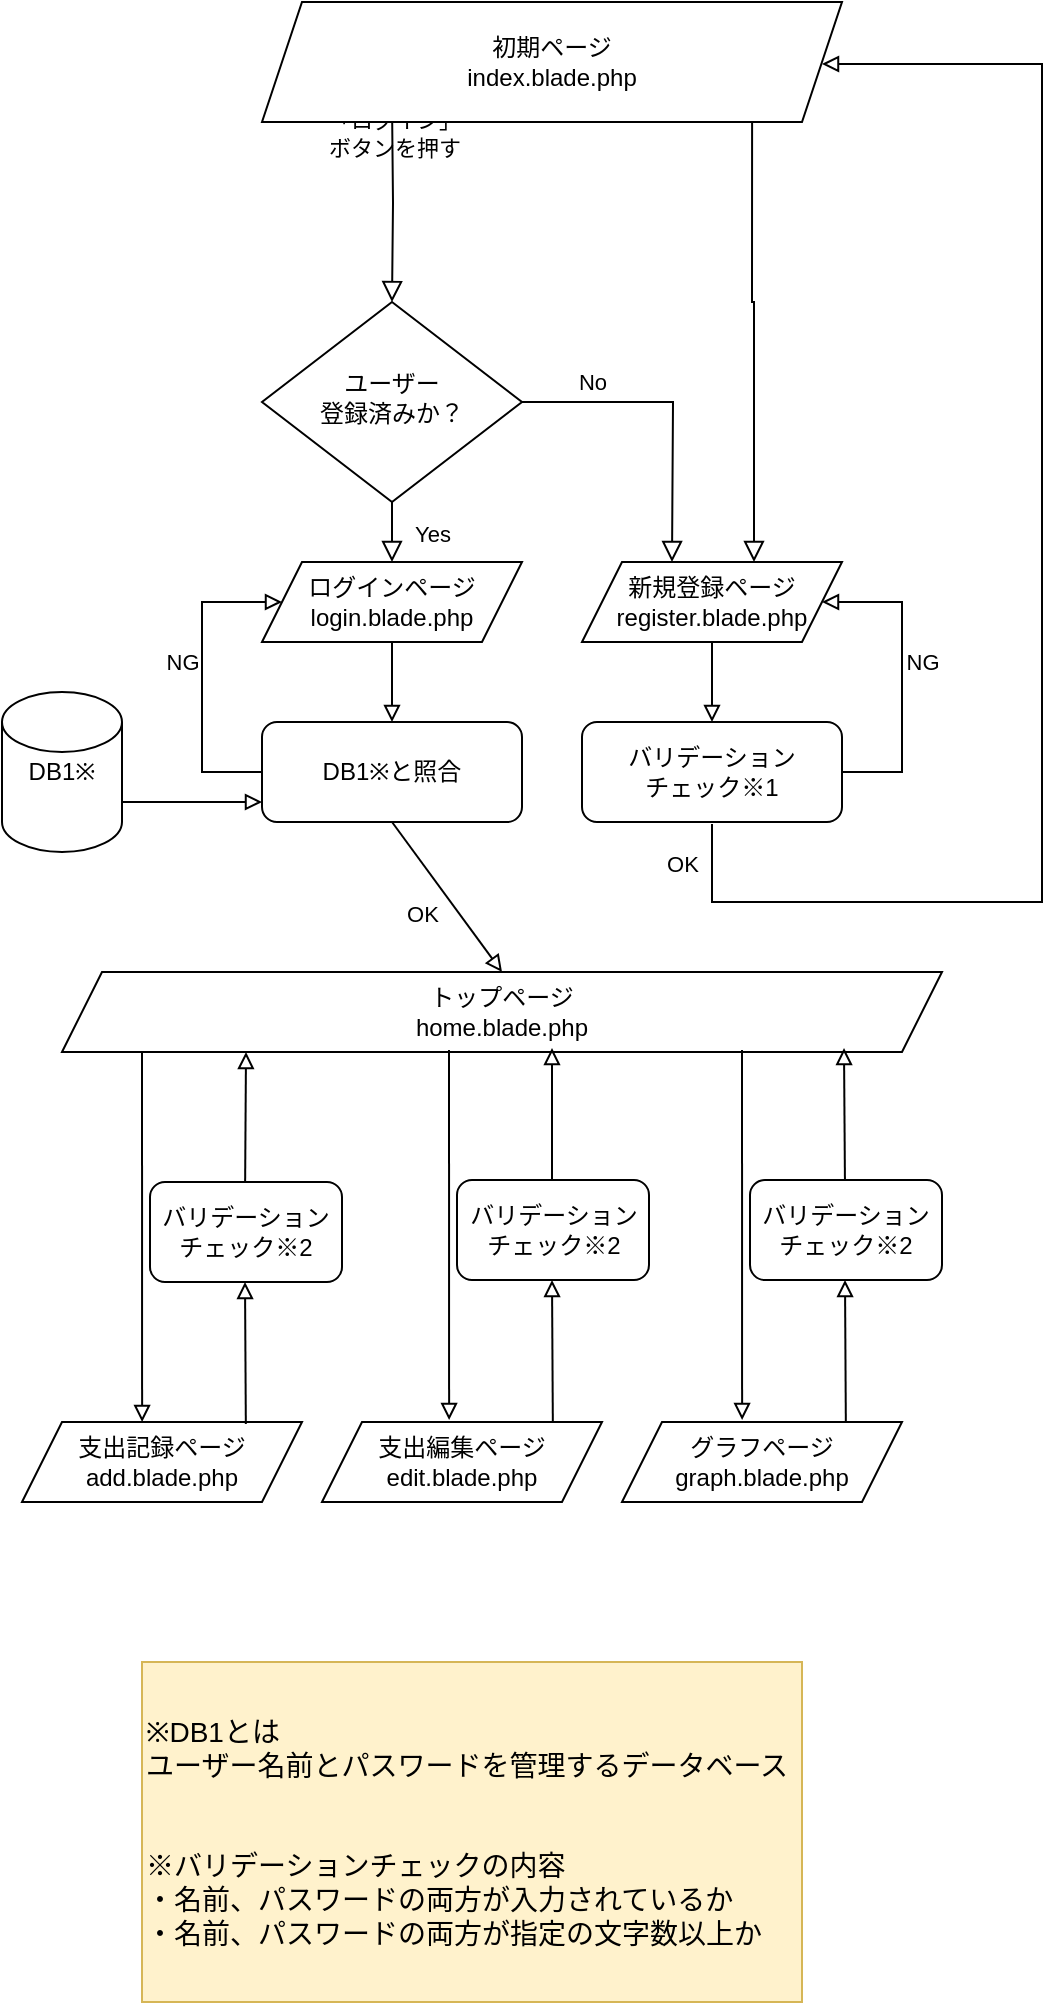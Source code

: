 <mxfile version="13.6.2" type="device"><diagram id="n-H76k1LYC2ALFrvifK2" name="Page-1"><mxGraphModel dx="946" dy="725" grid="1" gridSize="10" guides="1" tooltips="1" connect="1" arrows="1" fold="1" page="1" pageScale="1" pageWidth="827" pageHeight="1169" math="0" shadow="0"><root><mxCell id="0"/><mxCell id="1" parent="0"/><mxCell id="DKhwXufUiLrZvdusiHPP-2" value="" style="endArrow=block;html=1;rounded=0;endFill=0;entryX=0.429;entryY=0;entryDx=0;entryDy=0;entryPerimeter=0;" edge="1" parent="1" target="DKhwXufUiLrZvdusiHPP-4"><mxGeometry width="50" height="50" relative="1" as="geometry"><mxPoint x="210" y="545" as="sourcePoint"/><mxPoint x="210" y="615" as="targetPoint"/></mxGeometry></mxCell><mxCell id="DKhwXufUiLrZvdusiHPP-4" value="支出記録ページ&lt;br&gt;add.blade.php" style="shape=parallelogram;perimeter=parallelogramPerimeter;whiteSpace=wrap;html=1;fixedSize=1;" vertex="1" parent="1"><mxGeometry x="150" y="730" width="140" height="40" as="geometry"/></mxCell><mxCell id="DKhwXufUiLrZvdusiHPP-5" value="支出編集ページ&lt;br&gt;edit.blade.php" style="shape=parallelogram;perimeter=parallelogramPerimeter;whiteSpace=wrap;html=1;fixedSize=1;" vertex="1" parent="1"><mxGeometry x="300" y="730" width="140" height="40" as="geometry"/></mxCell><mxCell id="DKhwXufUiLrZvdusiHPP-6" value="グラフページgraph.blade.php" style="shape=parallelogram;perimeter=parallelogramPerimeter;whiteSpace=wrap;html=1;fixedSize=1;" vertex="1" parent="1"><mxGeometry x="450" y="730" width="140" height="40" as="geometry"/></mxCell><mxCell id="DKhwXufUiLrZvdusiHPP-7" value="「ログイン」&lt;br&gt;ボタンを押す" style="rounded=0;html=1;jettySize=auto;orthogonalLoop=1;fontSize=11;endArrow=block;endFill=0;endSize=8;strokeWidth=1;shadow=0;labelBackgroundColor=none;edgeStyle=orthogonalEdgeStyle;" edge="1" parent="1" target="DKhwXufUiLrZvdusiHPP-10"><mxGeometry y="-35" relative="1" as="geometry"><mxPoint x="335" y="70" as="sourcePoint"/><mxPoint as="offset"/></mxGeometry></mxCell><mxCell id="DKhwXufUiLrZvdusiHPP-8" value="Yes" style="rounded=0;html=1;jettySize=auto;orthogonalLoop=1;fontSize=11;endArrow=block;endFill=0;endSize=8;strokeWidth=1;shadow=0;labelBackgroundColor=none;edgeStyle=orthogonalEdgeStyle;" edge="1" parent="1" source="DKhwXufUiLrZvdusiHPP-10"><mxGeometry y="20" relative="1" as="geometry"><mxPoint as="offset"/><mxPoint x="335" y="300" as="targetPoint"/></mxGeometry></mxCell><mxCell id="DKhwXufUiLrZvdusiHPP-9" value="No" style="edgeStyle=orthogonalEdgeStyle;rounded=0;html=1;jettySize=auto;orthogonalLoop=1;fontSize=11;endArrow=block;endFill=0;endSize=8;strokeWidth=1;shadow=0;labelBackgroundColor=none;" edge="1" parent="1" source="DKhwXufUiLrZvdusiHPP-10"><mxGeometry x="-0.548" y="10" relative="1" as="geometry"><mxPoint as="offset"/><mxPoint x="475" y="300" as="targetPoint"/></mxGeometry></mxCell><mxCell id="DKhwXufUiLrZvdusiHPP-10" value="ユーザー&lt;br&gt;登録済みか？" style="rhombus;whiteSpace=wrap;html=1;shadow=0;fontFamily=Helvetica;fontSize=12;align=center;strokeWidth=1;spacing=6;spacingTop=-4;" vertex="1" parent="1"><mxGeometry x="270" y="170" width="130" height="100" as="geometry"/></mxCell><mxCell id="DKhwXufUiLrZvdusiHPP-11" value="「新規登録」&lt;br&gt;ボタンを押す" style="rounded=0;html=1;jettySize=auto;orthogonalLoop=1;fontSize=11;endArrow=block;endFill=0;endSize=8;strokeWidth=1;shadow=0;labelBackgroundColor=none;edgeStyle=orthogonalEdgeStyle;exitX=0.845;exitY=1;exitDx=0;exitDy=0;exitPerimeter=0;" edge="1" parent="1" source="DKhwXufUiLrZvdusiHPP-12"><mxGeometry x="-0.182" y="67" relative="1" as="geometry"><mxPoint x="475.12" y="90" as="sourcePoint"/><mxPoint x="516" y="300" as="targetPoint"/><Array as="points"><mxPoint x="516" y="170"/></Array><mxPoint x="-22" y="-50" as="offset"/></mxGeometry></mxCell><mxCell id="DKhwXufUiLrZvdusiHPP-12" value="初期ページ&lt;br&gt;index.blade.php" style="shape=parallelogram;perimeter=parallelogramPerimeter;whiteSpace=wrap;html=1;fixedSize=1;" vertex="1" parent="1"><mxGeometry x="270" y="20" width="290" height="60" as="geometry"/></mxCell><mxCell id="DKhwXufUiLrZvdusiHPP-13" value="ログインページ&lt;br&gt;login.blade.php" style="shape=parallelogram;perimeter=parallelogramPerimeter;whiteSpace=wrap;html=1;fixedSize=1;" vertex="1" parent="1"><mxGeometry x="270" y="300" width="130" height="40" as="geometry"/></mxCell><mxCell id="DKhwXufUiLrZvdusiHPP-14" value="新規登録ページ&lt;br&gt;register.blade.php" style="shape=parallelogram;perimeter=parallelogramPerimeter;whiteSpace=wrap;html=1;fixedSize=1;" vertex="1" parent="1"><mxGeometry x="430" y="300" width="130" height="40" as="geometry"/></mxCell><mxCell id="DKhwXufUiLrZvdusiHPP-15" value="NG" style="edgeStyle=orthogonalEdgeStyle;rounded=0;orthogonalLoop=1;jettySize=auto;html=1;exitX=0;exitY=0.5;exitDx=0;exitDy=0;endArrow=block;endFill=0;entryX=0;entryY=0.5;entryDx=0;entryDy=0;" edge="1" parent="1" source="DKhwXufUiLrZvdusiHPP-16" target="DKhwXufUiLrZvdusiHPP-13"><mxGeometry x="0.097" y="10" relative="1" as="geometry"><mxPoint x="240" y="310" as="targetPoint"/><Array as="points"><mxPoint x="240" y="405"/><mxPoint x="240" y="320"/></Array><mxPoint as="offset"/></mxGeometry></mxCell><mxCell id="DKhwXufUiLrZvdusiHPP-16" value="DB1※と照合" style="rounded=1;whiteSpace=wrap;html=1;" vertex="1" parent="1"><mxGeometry x="270" y="380" width="130" height="50" as="geometry"/></mxCell><mxCell id="DKhwXufUiLrZvdusiHPP-17" value="" style="endArrow=block;html=1;endFill=0;exitX=0.5;exitY=1;exitDx=0;exitDy=0;entryX=0.5;entryY=0;entryDx=0;entryDy=0;" edge="1" parent="1" source="DKhwXufUiLrZvdusiHPP-13" target="DKhwXufUiLrZvdusiHPP-16"><mxGeometry width="50" height="50" relative="1" as="geometry"><mxPoint x="460" y="500" as="sourcePoint"/><mxPoint x="460" y="550" as="targetPoint"/></mxGeometry></mxCell><mxCell id="DKhwXufUiLrZvdusiHPP-18" value="" style="endArrow=block;html=1;endFill=0;exitX=0.5;exitY=1;exitDx=0;exitDy=0;entryX=0.5;entryY=0;entryDx=0;entryDy=0;rounded=0;" edge="1" parent="1" target="DKhwXufUiLrZvdusiHPP-19"><mxGeometry width="50" height="50" relative="1" as="geometry"><mxPoint x="495" y="340" as="sourcePoint"/><mxPoint x="620" y="550" as="targetPoint"/></mxGeometry></mxCell><mxCell id="DKhwXufUiLrZvdusiHPP-19" value="バリデーション&lt;br&gt;チェック※1" style="rounded=1;whiteSpace=wrap;html=1;" vertex="1" parent="1"><mxGeometry x="430" y="380" width="130" height="50" as="geometry"/></mxCell><mxCell id="DKhwXufUiLrZvdusiHPP-20" value="NG" style="edgeStyle=orthogonalEdgeStyle;rounded=0;orthogonalLoop=1;jettySize=auto;html=1;exitX=1;exitY=0.5;exitDx=0;exitDy=0;endArrow=block;endFill=0;entryX=1;entryY=0.5;entryDx=0;entryDy=0;" edge="1" parent="1" source="DKhwXufUiLrZvdusiHPP-19" target="DKhwXufUiLrZvdusiHPP-14"><mxGeometry x="0.097" y="-10" relative="1" as="geometry"><mxPoint x="630" y="320" as="targetPoint"/><mxPoint x="620" y="405" as="sourcePoint"/><Array as="points"><mxPoint x="590" y="405"/><mxPoint x="590" y="320"/></Array><mxPoint as="offset"/></mxGeometry></mxCell><mxCell id="DKhwXufUiLrZvdusiHPP-21" value="OK" style="endArrow=block;html=1;endFill=0;exitX=0.5;exitY=1;exitDx=0;exitDy=0;entryX=0.5;entryY=0;entryDx=0;entryDy=0;" edge="1" parent="1" source="DKhwXufUiLrZvdusiHPP-16" target="DKhwXufUiLrZvdusiHPP-23"><mxGeometry y="-15" width="50" height="50" relative="1" as="geometry"><mxPoint x="320" y="460" as="sourcePoint"/><mxPoint x="335" y="470" as="targetPoint"/><mxPoint as="offset"/></mxGeometry></mxCell><mxCell id="DKhwXufUiLrZvdusiHPP-22" value="OK" style="endArrow=block;html=1;endFill=0;rounded=0;entryX=1;entryY=0.5;entryDx=0;entryDy=0;" edge="1" parent="1"><mxGeometry x="-0.947" y="-15" width="50" height="50" relative="1" as="geometry"><mxPoint x="495" y="431" as="sourcePoint"/><mxPoint x="550" y="51" as="targetPoint"/><Array as="points"><mxPoint x="495" y="470"/><mxPoint x="660" y="470"/><mxPoint x="660" y="51"/></Array><mxPoint as="offset"/></mxGeometry></mxCell><mxCell id="DKhwXufUiLrZvdusiHPP-23" value="トップページ&lt;br&gt;home.blade.php" style="shape=parallelogram;perimeter=parallelogramPerimeter;whiteSpace=wrap;html=1;fixedSize=1;" vertex="1" parent="1"><mxGeometry x="170" y="505" width="440" height="40" as="geometry"/></mxCell><mxCell id="DKhwXufUiLrZvdusiHPP-24" value="&lt;font style=&quot;font-size: 14px&quot;&gt;※DB1とは&lt;br&gt;ユーザー名前とパスワードを管理するデータベース&lt;br&gt;&lt;br&gt;&lt;br&gt;※バリデーションチェックの内容&lt;br&gt;・名前、パスワードの両方が入力されているか&lt;br&gt;&lt;div&gt;・名前、パスワードの両方が指定の文字数以上か&lt;/div&gt;&lt;/font&gt;" style="text;html=1;strokeColor=#d6b656;fillColor=#fff2cc;align=left;verticalAlign=middle;whiteSpace=wrap;rounded=0;" vertex="1" parent="1"><mxGeometry x="210" y="850" width="330" height="170" as="geometry"/></mxCell><mxCell id="DKhwXufUiLrZvdusiHPP-25" value="DB1※" style="shape=cylinder2;whiteSpace=wrap;html=1;boundedLbl=1;backgroundOutline=1;size=15;verticalAlign=middle;" vertex="1" parent="1"><mxGeometry x="140" y="365" width="60" height="80" as="geometry"/></mxCell><mxCell id="DKhwXufUiLrZvdusiHPP-26" value="" style="endArrow=block;html=1;endFill=0;" edge="1" parent="1"><mxGeometry width="50" height="50" relative="1" as="geometry"><mxPoint x="200" y="420" as="sourcePoint"/><mxPoint x="270" y="420" as="targetPoint"/></mxGeometry></mxCell><mxCell id="DKhwXufUiLrZvdusiHPP-27" value="" style="endArrow=block;html=1;rounded=0;endFill=0;" edge="1" parent="1"><mxGeometry width="50" height="50" relative="1" as="geometry"><mxPoint x="261.5" y="620" as="sourcePoint"/><mxPoint x="262" y="545" as="targetPoint"/></mxGeometry></mxCell><mxCell id="DKhwXufUiLrZvdusiHPP-28" value="バリデーション&lt;br&gt;チェック※2" style="rounded=1;whiteSpace=wrap;html=1;" vertex="1" parent="1"><mxGeometry x="214" y="610" width="96" height="50" as="geometry"/></mxCell><mxCell id="DKhwXufUiLrZvdusiHPP-29" value="" style="endArrow=block;html=1;rounded=0;endFill=0;entryX=0.276;entryY=0.975;entryDx=0;entryDy=0;entryPerimeter=0;" edge="1" parent="1"><mxGeometry width="50" height="50" relative="1" as="geometry"><mxPoint x="261.92" y="731" as="sourcePoint"/><mxPoint x="261.5" y="660" as="targetPoint"/></mxGeometry></mxCell><mxCell id="DKhwXufUiLrZvdusiHPP-30" value="" style="endArrow=block;html=1;rounded=0;endFill=0;entryX=0.429;entryY=0;entryDx=0;entryDy=0;entryPerimeter=0;" edge="1" parent="1"><mxGeometry width="50" height="50" relative="1" as="geometry"><mxPoint x="363.5" y="544" as="sourcePoint"/><mxPoint x="363.56" y="729" as="targetPoint"/></mxGeometry></mxCell><mxCell id="DKhwXufUiLrZvdusiHPP-31" value="" style="endArrow=block;html=1;rounded=0;endFill=0;" edge="1" parent="1"><mxGeometry width="50" height="50" relative="1" as="geometry"><mxPoint x="415" y="614" as="sourcePoint"/><mxPoint x="415" y="543" as="targetPoint"/></mxGeometry></mxCell><mxCell id="DKhwXufUiLrZvdusiHPP-32" value="バリデーション&lt;br&gt;チェック※2" style="rounded=1;whiteSpace=wrap;html=1;" vertex="1" parent="1"><mxGeometry x="367.5" y="609" width="96" height="50" as="geometry"/></mxCell><mxCell id="DKhwXufUiLrZvdusiHPP-33" value="" style="endArrow=block;html=1;rounded=0;endFill=0;entryX=0.276;entryY=0.975;entryDx=0;entryDy=0;entryPerimeter=0;" edge="1" parent="1"><mxGeometry width="50" height="50" relative="1" as="geometry"><mxPoint x="415.42" y="730" as="sourcePoint"/><mxPoint x="415" y="659" as="targetPoint"/></mxGeometry></mxCell><mxCell id="DKhwXufUiLrZvdusiHPP-34" value="" style="endArrow=block;html=1;rounded=0;endFill=0;entryX=0.429;entryY=0;entryDx=0;entryDy=0;entryPerimeter=0;" edge="1" parent="1"><mxGeometry width="50" height="50" relative="1" as="geometry"><mxPoint x="510" y="544" as="sourcePoint"/><mxPoint x="510.06" y="729" as="targetPoint"/></mxGeometry></mxCell><mxCell id="DKhwXufUiLrZvdusiHPP-35" value="" style="endArrow=block;html=1;rounded=0;endFill=0;" edge="1" parent="1"><mxGeometry width="50" height="50" relative="1" as="geometry"><mxPoint x="561.5" y="614" as="sourcePoint"/><mxPoint x="561" y="543" as="targetPoint"/></mxGeometry></mxCell><mxCell id="DKhwXufUiLrZvdusiHPP-36" value="バリデーション&lt;br&gt;チェック※2" style="rounded=1;whiteSpace=wrap;html=1;" vertex="1" parent="1"><mxGeometry x="514" y="609" width="96" height="50" as="geometry"/></mxCell><mxCell id="DKhwXufUiLrZvdusiHPP-37" value="" style="endArrow=block;html=1;rounded=0;endFill=0;entryX=0.276;entryY=0.975;entryDx=0;entryDy=0;entryPerimeter=0;" edge="1" parent="1"><mxGeometry width="50" height="50" relative="1" as="geometry"><mxPoint x="561.92" y="730" as="sourcePoint"/><mxPoint x="561.5" y="659" as="targetPoint"/></mxGeometry></mxCell></root></mxGraphModel></diagram></mxfile>